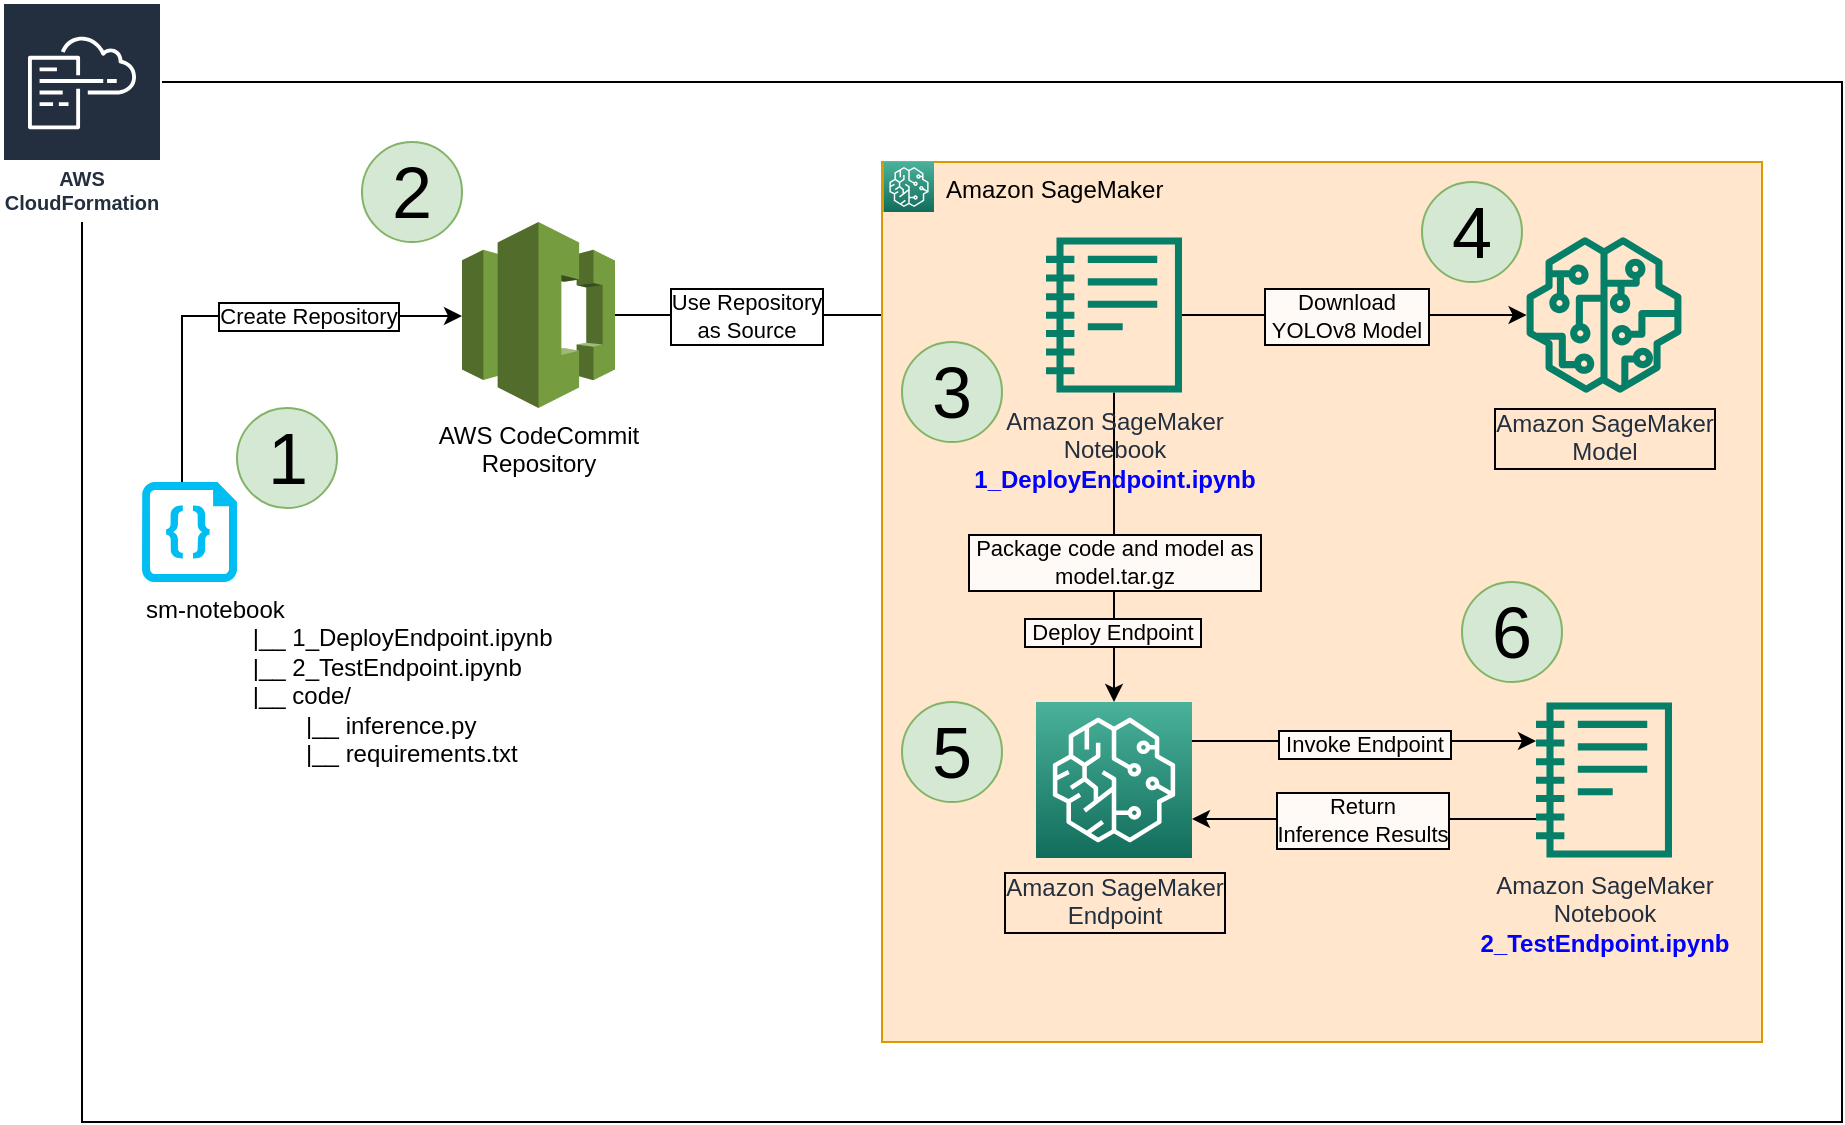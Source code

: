 <mxfile version="19.0.3" type="device"><diagram id="z2O1TSgQUSHBjTZKmf7b" name="Page-1"><mxGraphModel dx="1124" dy="694" grid="1" gridSize="10" guides="1" tooltips="1" connect="1" arrows="1" fold="1" page="1" pageScale="1" pageWidth="1700" pageHeight="1100" math="0" shadow="0"><root><mxCell id="0"/><mxCell id="1" parent="0"/><mxCell id="VC-s6tyWfOG0vZ_w0Y-g-3" value="" style="rounded=0;whiteSpace=wrap;html=1;" vertex="1" parent="1"><mxGeometry x="160" y="40" width="880" height="520" as="geometry"/></mxCell><mxCell id="VC-s6tyWfOG0vZ_w0Y-g-2" value="AWS CloudFormation" style="sketch=0;outlineConnect=0;fontColor=#232F3E;gradientColor=none;strokeColor=#ffffff;fillColor=#232F3E;dashed=0;verticalLabelPosition=middle;verticalAlign=bottom;align=center;html=1;whiteSpace=wrap;fontSize=10;fontStyle=1;spacing=3;shape=mxgraph.aws4.productIcon;prIcon=mxgraph.aws4.cloudformation;" vertex="1" parent="1"><mxGeometry x="120" width="80" height="110" as="geometry"/></mxCell><mxCell id="VC-s6tyWfOG0vZ_w0Y-g-9" style="edgeStyle=orthogonalEdgeStyle;rounded=0;orthogonalLoop=1;jettySize=auto;html=1;" edge="1" parent="1" source="VC-s6tyWfOG0vZ_w0Y-g-5" target="VC-s6tyWfOG0vZ_w0Y-g-25"><mxGeometry relative="1" as="geometry"><mxPoint x="700" y="164.1" as="targetPoint"/></mxGeometry></mxCell><mxCell id="VC-s6tyWfOG0vZ_w0Y-g-10" value="Use Repository&lt;br&gt;as Source" style="edgeLabel;html=1;align=center;verticalAlign=middle;resizable=0;points=[];labelBorderColor=default;" vertex="1" connectable="0" parent="VC-s6tyWfOG0vZ_w0Y-g-9"><mxGeometry x="0.102" y="1" relative="1" as="geometry"><mxPoint x="-54" y="1" as="offset"/></mxGeometry></mxCell><mxCell id="VC-s6tyWfOG0vZ_w0Y-g-5" value="AWS CodeCommit&lt;br&gt;Repository" style="outlineConnect=0;dashed=0;verticalLabelPosition=bottom;verticalAlign=top;align=center;html=1;shape=mxgraph.aws3.codecommit;fillColor=#759C3E;gradientColor=none;" vertex="1" parent="1"><mxGeometry x="350" y="110" width="76.5" height="93" as="geometry"/></mxCell><mxCell id="VC-s6tyWfOG0vZ_w0Y-g-7" style="edgeStyle=orthogonalEdgeStyle;rounded=0;orthogonalLoop=1;jettySize=auto;html=1;" edge="1" parent="1" source="VC-s6tyWfOG0vZ_w0Y-g-6" target="VC-s6tyWfOG0vZ_w0Y-g-5"><mxGeometry relative="1" as="geometry"><Array as="points"><mxPoint x="210" y="157"/></Array></mxGeometry></mxCell><mxCell id="VC-s6tyWfOG0vZ_w0Y-g-8" value="Create Repository" style="edgeLabel;html=1;align=center;verticalAlign=middle;resizable=0;points=[];labelBorderColor=default;" vertex="1" connectable="0" parent="VC-s6tyWfOG0vZ_w0Y-g-7"><mxGeometry x="0.206" y="1" relative="1" as="geometry"><mxPoint x="11" y="1" as="offset"/></mxGeometry></mxCell><mxCell id="VC-s6tyWfOG0vZ_w0Y-g-6" value="sm-notebook&lt;br&gt;&lt;span style=&quot;white-space: pre;&quot;&gt;&#9;&lt;span style=&quot;white-space: pre;&quot;&gt;&#9;&lt;/span&gt;&lt;/span&gt;|__ 1_DeployEndpoint.ipynb&lt;br&gt;&lt;span style=&quot;white-space: pre;&quot;&gt;&#9;&lt;/span&gt;&lt;span style=&quot;white-space: pre;&quot;&gt;&#9;&lt;/span&gt;|__ 2_TestEndpoint.ipynb&lt;br&gt;&lt;span style=&quot;white-space: pre;&quot;&gt;&#9;&lt;/span&gt;&lt;span style=&quot;white-space: pre;&quot;&gt;&#9;&lt;/span&gt;|__ code/&lt;br&gt;&lt;span style=&quot;white-space: pre;&quot;&gt;&#9;&lt;/span&gt;&amp;nbsp; &amp;nbsp; &lt;span style=&quot;white-space: pre;&quot;&gt;&#9;&lt;/span&gt;&lt;span style=&quot;white-space: pre;&quot;&gt;&#9;&lt;/span&gt;|__ inference.py&lt;br&gt;&lt;span style=&quot;white-space: pre;&quot;&gt;&#9;&lt;/span&gt;&amp;nbsp; &amp;nbsp; &lt;span style=&quot;white-space: pre;&quot;&gt;&#9;&lt;/span&gt;&lt;span style=&quot;white-space: pre;&quot;&gt;&#9;&lt;/span&gt;|__ requirements.txt" style="verticalLabelPosition=bottom;html=1;verticalAlign=top;align=left;strokeColor=none;fillColor=#00BEF2;shape=mxgraph.azure.code_file;pointerEvents=1;" vertex="1" parent="1"><mxGeometry x="190" y="240" width="47.5" height="50" as="geometry"/></mxCell><mxCell id="VC-s6tyWfOG0vZ_w0Y-g-24" value="Amazon SageMaker" style="points=[[0,0],[0.25,0],[0.5,0],[0.75,0],[1,0],[1,0.25],[1,0.5],[1,0.75],[1,1],[0.75,1],[0.5,1],[0.25,1],[0,1],[0,0.75],[0,0.5],[0,0.25]];outlineConnect=0;html=1;whiteSpace=wrap;fontSize=12;fontStyle=0;container=1;pointerEvents=0;collapsible=0;recursiveResize=0;shape=mxgraph.aws4.group;grIcon=mxgraph.aws4.group_aws_cloud;verticalAlign=top;align=left;spacingLeft=30;dashed=0;labelBorderColor=none;labelBackgroundColor=none;fillColor=#ffe6cc;strokeColor=#d79b00;" vertex="1" parent="1"><mxGeometry x="560" y="80" width="440" height="440" as="geometry"/></mxCell><mxCell id="VC-s6tyWfOG0vZ_w0Y-g-31" style="edgeStyle=orthogonalEdgeStyle;rounded=0;orthogonalLoop=1;jettySize=auto;html=1;fontColor=#0000FF;" edge="1" parent="VC-s6tyWfOG0vZ_w0Y-g-24" source="VC-s6tyWfOG0vZ_w0Y-g-25" target="VC-s6tyWfOG0vZ_w0Y-g-30"><mxGeometry relative="1" as="geometry"/></mxCell><mxCell id="VC-s6tyWfOG0vZ_w0Y-g-32" value="&lt;font color=&quot;#000000&quot;&gt;&amp;nbsp;Package code and model as&amp;nbsp;&lt;br&gt;model.tar.gz&lt;br&gt;&lt;/font&gt;" style="edgeLabel;html=1;align=center;verticalAlign=middle;resizable=0;points=[];fontColor=#0000FF;labelBorderColor=default;labelBackgroundColor=#FFFAF5;" vertex="1" connectable="0" parent="VC-s6tyWfOG0vZ_w0Y-g-31"><mxGeometry x="-0.175" y="-1" relative="1" as="geometry"><mxPoint x="1" y="21" as="offset"/></mxGeometry></mxCell><mxCell id="VC-s6tyWfOG0vZ_w0Y-g-49" value="&amp;nbsp;Deploy Endpoint&amp;nbsp;" style="edgeLabel;html=1;align=center;verticalAlign=middle;resizable=0;points=[];fontSize=11;fontColor=#000000;labelBorderColor=default;labelBackgroundColor=#FFFAF5;" vertex="1" connectable="0" parent="VC-s6tyWfOG0vZ_w0Y-g-31"><mxGeometry x="0.548" y="-1" relative="1" as="geometry"><mxPoint as="offset"/></mxGeometry></mxCell><mxCell id="VC-s6tyWfOG0vZ_w0Y-g-25" value="Amazon SageMaker&lt;br&gt;Notebook&lt;br&gt;&lt;span style=&quot;text-align: left;&quot;&gt;&lt;font color=&quot;#0000ff&quot;&gt;&lt;b&gt;1_DeployEndpoint.ipynb&lt;/b&gt;&lt;/font&gt;&lt;/span&gt;" style="sketch=0;outlineConnect=0;fontColor=#232F3E;gradientColor=none;fillColor=#067F68;strokeColor=none;dashed=0;verticalLabelPosition=bottom;verticalAlign=top;align=center;html=1;fontSize=12;fontStyle=0;aspect=fixed;pointerEvents=1;shape=mxgraph.aws4.sagemaker_notebook;" vertex="1" parent="VC-s6tyWfOG0vZ_w0Y-g-24"><mxGeometry x="82" y="37.5" width="68" height="78" as="geometry"/></mxCell><mxCell id="VC-s6tyWfOG0vZ_w0Y-g-35" style="edgeStyle=orthogonalEdgeStyle;rounded=0;orthogonalLoop=1;jettySize=auto;html=1;exitX=1;exitY=0.25;exitDx=0;exitDy=0;exitPerimeter=0;fontColor=#000000;" edge="1" parent="VC-s6tyWfOG0vZ_w0Y-g-24" source="VC-s6tyWfOG0vZ_w0Y-g-30" target="VC-s6tyWfOG0vZ_w0Y-g-26"><mxGeometry relative="1" as="geometry"><Array as="points"><mxPoint x="282" y="290"/><mxPoint x="282" y="290"/></Array></mxGeometry></mxCell><mxCell id="VC-s6tyWfOG0vZ_w0Y-g-38" value="&amp;nbsp;Invoke Endpoint&amp;nbsp;" style="edgeLabel;html=1;align=center;verticalAlign=middle;resizable=0;points=[];fontColor=#000000;labelBorderColor=default;labelBackgroundColor=#FFFAF5;" vertex="1" connectable="0" parent="VC-s6tyWfOG0vZ_w0Y-g-35"><mxGeometry relative="1" as="geometry"><mxPoint y="1" as="offset"/></mxGeometry></mxCell><mxCell id="VC-s6tyWfOG0vZ_w0Y-g-37" style="edgeStyle=orthogonalEdgeStyle;rounded=0;orthogonalLoop=1;jettySize=auto;html=1;exitX=1;exitY=0.75;exitDx=0;exitDy=0;exitPerimeter=0;fontColor=#000000;startArrow=classic;startFill=1;endArrow=none;endFill=0;" edge="1" parent="VC-s6tyWfOG0vZ_w0Y-g-24" source="VC-s6tyWfOG0vZ_w0Y-g-30" target="VC-s6tyWfOG0vZ_w0Y-g-26"><mxGeometry relative="1" as="geometry"><Array as="points"><mxPoint x="282" y="329"/><mxPoint x="282" y="329"/></Array></mxGeometry></mxCell><mxCell id="VC-s6tyWfOG0vZ_w0Y-g-39" value="Return &lt;br&gt;Inference Results" style="edgeLabel;html=1;align=center;verticalAlign=middle;resizable=0;points=[];fontColor=#000000;labelBorderColor=default;labelBackgroundColor=#FFFAF5;" vertex="1" connectable="0" parent="VC-s6tyWfOG0vZ_w0Y-g-37"><mxGeometry x="-0.128" y="1" relative="1" as="geometry"><mxPoint x="10" y="1" as="offset"/></mxGeometry></mxCell><mxCell id="VC-s6tyWfOG0vZ_w0Y-g-30" value="Amazon SageMaker&lt;br&gt;Endpoint" style="sketch=0;points=[[0,0,0],[0.25,0,0],[0.5,0,0],[0.75,0,0],[1,0,0],[0,1,0],[0.25,1,0],[0.5,1,0],[0.75,1,0],[1,1,0],[0,0.25,0],[0,0.5,0],[0,0.75,0],[1,0.25,0],[1,0.5,0],[1,0.75,0]];outlineConnect=0;fontColor=#232F3E;gradientColor=#4AB29A;gradientDirection=north;fillColor=#116D5B;strokeColor=#ffffff;dashed=0;verticalLabelPosition=bottom;verticalAlign=top;align=center;html=1;fontSize=12;fontStyle=0;aspect=fixed;shape=mxgraph.aws4.resourceIcon;resIcon=mxgraph.aws4.sagemaker;labelBorderColor=default;" vertex="1" parent="VC-s6tyWfOG0vZ_w0Y-g-24"><mxGeometry x="77" y="270" width="78" height="78" as="geometry"/></mxCell><mxCell id="VC-s6tyWfOG0vZ_w0Y-g-26" value="Amazon SageMaker&lt;br&gt;Notebook&lt;br&gt;&lt;font color=&quot;#0000ff&quot;&gt;&lt;b&gt;&lt;span style=&quot;text-align: left;&quot;&gt;2_TestEndpoint&lt;/span&gt;&lt;span style=&quot;text-align: left;&quot;&gt;.ipynb&lt;/span&gt;&lt;/b&gt;&lt;/font&gt;" style="sketch=0;outlineConnect=0;fontColor=#232F3E;gradientColor=none;fillColor=#067F68;strokeColor=none;dashed=0;verticalLabelPosition=bottom;verticalAlign=top;align=center;html=1;fontSize=12;fontStyle=0;aspect=fixed;pointerEvents=1;shape=mxgraph.aws4.sagemaker_notebook;" vertex="1" parent="VC-s6tyWfOG0vZ_w0Y-g-24"><mxGeometry x="327" y="270" width="68" height="78" as="geometry"/></mxCell><mxCell id="VC-s6tyWfOG0vZ_w0Y-g-27" value="Amazon SageMaker&lt;br&gt;Model" style="sketch=0;outlineConnect=0;fontColor=#232F3E;gradientColor=none;fillColor=#067F68;strokeColor=none;dashed=0;verticalLabelPosition=bottom;verticalAlign=top;align=center;html=1;fontSize=12;fontStyle=0;aspect=fixed;pointerEvents=1;shape=mxgraph.aws4.sagemaker_model;labelBorderColor=default;" vertex="1" parent="VC-s6tyWfOG0vZ_w0Y-g-24"><mxGeometry x="322" y="37.5" width="78" height="78" as="geometry"/></mxCell><mxCell id="VC-s6tyWfOG0vZ_w0Y-g-28" style="edgeStyle=orthogonalEdgeStyle;rounded=0;orthogonalLoop=1;jettySize=auto;html=1;fontColor=#0000FF;" edge="1" parent="VC-s6tyWfOG0vZ_w0Y-g-24" source="VC-s6tyWfOG0vZ_w0Y-g-25" target="VC-s6tyWfOG0vZ_w0Y-g-27"><mxGeometry relative="1" as="geometry"/></mxCell><mxCell id="VC-s6tyWfOG0vZ_w0Y-g-29" value="&lt;span style=&quot;color: rgb(0, 0, 0);&quot;&gt;Download&lt;/span&gt;&lt;br style=&quot;color: rgb(0, 0, 0);&quot;&gt;&lt;span style=&quot;color: rgb(0, 0, 0);&quot;&gt;&amp;nbsp;YOLOv8 Model&amp;nbsp;&lt;/span&gt;" style="edgeLabel;html=1;align=center;verticalAlign=middle;resizable=0;points=[];fontColor=#0000FF;labelBorderColor=default;labelBackgroundColor=#FFFAF5;" vertex="1" connectable="0" parent="VC-s6tyWfOG0vZ_w0Y-g-28"><mxGeometry x="-0.039" y="-3" relative="1" as="geometry"><mxPoint x="-1" y="-3" as="offset"/></mxGeometry></mxCell><mxCell id="VC-s6tyWfOG0vZ_w0Y-g-46" value="5&lt;span style=&quot;color: rgba(0, 0, 0, 0); font-family: monospace; font-size: 0px; text-align: start;&quot;&gt;%3CmxGraphModel%3E%3Croot%3E%3CmxCell%20id%3D%220%22%2F%3E%3CmxCell%20id%3D%221%22%20parent%3D%220%22%2F%3E%3CmxCell%20id%3D%222%22%20value%3D%223%22%20style%3D%22ellipse%3BwhiteSpace%3Dwrap%3Bhtml%3D1%3Baspect%3Dfixed%3BlabelBorderColor%3Dnone%3BstrokeColor%3D%2382b366%3BfontSize%3D36%3BfillColor%3D%23d5e8d4%3B%22%20vertex%3D%221%22%20parent%3D%221%22%3E%3CmxGeometry%20x%3D%22570%22%20y%3D%22170%22%20width%3D%2250%22%20height%3D%2250%22%20as%3D%22geometry%22%2F%3E%3C%2FmxCell%3E%3C%2Froot%3E%3C%2FmxGraphModel%3E&lt;/span&gt;" style="ellipse;whiteSpace=wrap;html=1;aspect=fixed;labelBorderColor=none;strokeColor=#82b366;fontSize=36;fillColor=#d5e8d4;" vertex="1" parent="VC-s6tyWfOG0vZ_w0Y-g-24"><mxGeometry x="10" y="270" width="50" height="50" as="geometry"/></mxCell><mxCell id="VC-s6tyWfOG0vZ_w0Y-g-51" value="" style="sketch=0;points=[[0,0,0],[0.25,0,0],[0.5,0,0],[0.75,0,0],[1,0,0],[0,1,0],[0.25,1,0],[0.5,1,0],[0.75,1,0],[1,1,0],[0,0.25,0],[0,0.5,0],[0,0.75,0],[1,0.25,0],[1,0.5,0],[1,0.75,0]];outlineConnect=0;fontColor=#232F3E;gradientColor=#4AB29A;gradientDirection=north;fillColor=#116D5B;strokeColor=#ffffff;dashed=0;verticalLabelPosition=bottom;verticalAlign=top;align=center;html=1;fontSize=12;fontStyle=0;aspect=fixed;shape=mxgraph.aws4.resourceIcon;resIcon=mxgraph.aws4.sagemaker;labelBackgroundColor=none;labelBorderColor=none;" vertex="1" parent="VC-s6tyWfOG0vZ_w0Y-g-24"><mxGeometry x="1" width="25" height="25" as="geometry"/></mxCell><mxCell id="VC-s6tyWfOG0vZ_w0Y-g-42" value="1" style="ellipse;whiteSpace=wrap;html=1;aspect=fixed;labelBorderColor=none;strokeColor=#82b366;fontSize=36;fillColor=#d5e8d4;" vertex="1" parent="1"><mxGeometry x="237.5" y="203" width="50" height="50" as="geometry"/></mxCell><mxCell id="VC-s6tyWfOG0vZ_w0Y-g-43" value="2" style="ellipse;whiteSpace=wrap;html=1;aspect=fixed;labelBorderColor=none;strokeColor=#82b366;fontSize=36;fillColor=#d5e8d4;" vertex="1" parent="1"><mxGeometry x="300" y="70" width="50" height="50" as="geometry"/></mxCell><mxCell id="VC-s6tyWfOG0vZ_w0Y-g-44" value="3" style="ellipse;whiteSpace=wrap;html=1;aspect=fixed;labelBorderColor=none;strokeColor=#82b366;fontSize=36;fillColor=#d5e8d4;" vertex="1" parent="1"><mxGeometry x="570" y="170" width="50" height="50" as="geometry"/></mxCell><mxCell id="VC-s6tyWfOG0vZ_w0Y-g-45" value="4" style="ellipse;whiteSpace=wrap;html=1;aspect=fixed;labelBorderColor=none;strokeColor=#82b366;fontSize=36;fillColor=#d5e8d4;" vertex="1" parent="1"><mxGeometry x="830" y="90" width="50" height="50" as="geometry"/></mxCell><mxCell id="VC-s6tyWfOG0vZ_w0Y-g-47" value="6" style="ellipse;whiteSpace=wrap;html=1;aspect=fixed;labelBorderColor=none;strokeColor=#82b366;fontSize=36;fillColor=#d5e8d4;" vertex="1" parent="1"><mxGeometry x="850" y="290" width="50" height="50" as="geometry"/></mxCell></root></mxGraphModel></diagram></mxfile>